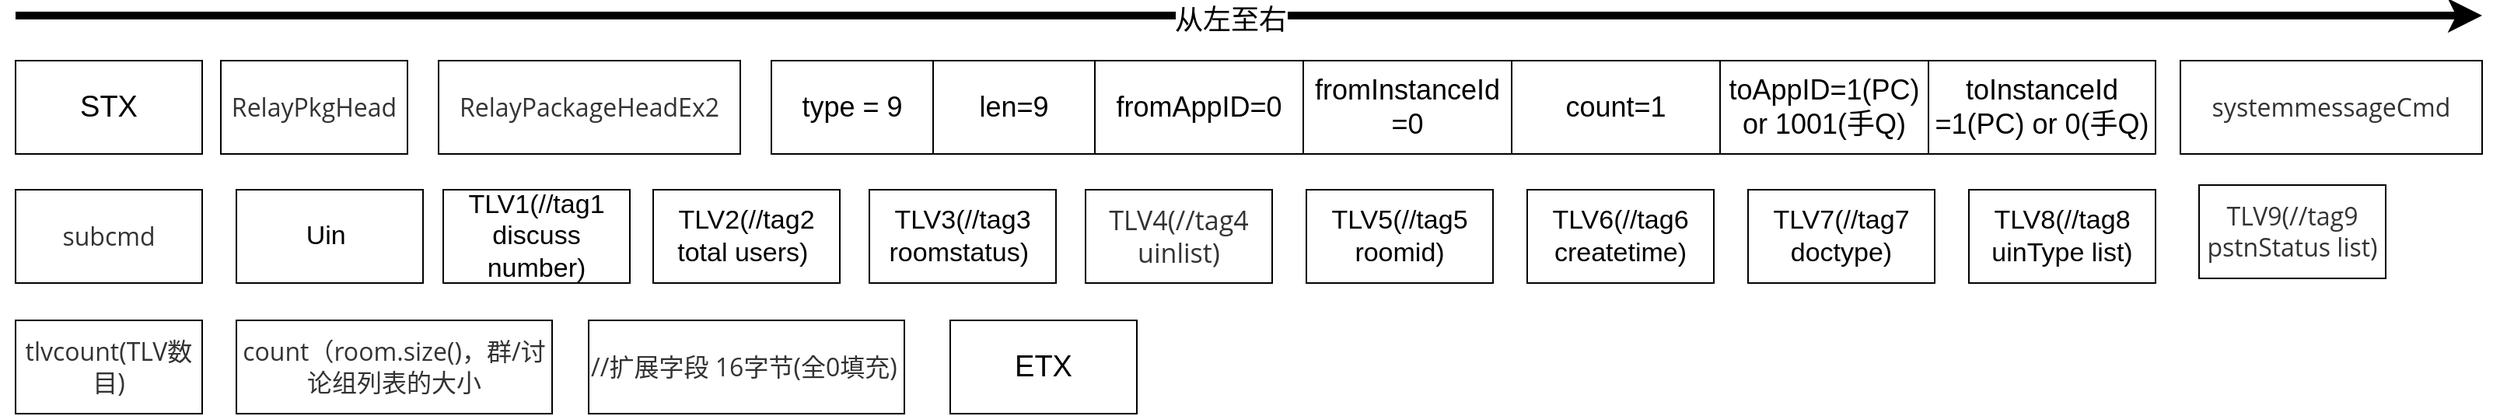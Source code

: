 <mxfile version="20.0.4" type="github">
  <diagram id="cP0rQfL6RXHf_kGVY2SV" name="Page-1">
    <mxGraphModel dx="2224" dy="965" grid="0" gridSize="10" guides="1" tooltips="1" connect="1" arrows="1" fold="1" page="0" pageScale="1" pageWidth="827" pageHeight="1169" math="0" shadow="0">
      <root>
        <mxCell id="0" />
        <mxCell id="1" parent="0" />
        <mxCell id="_FS9Z-u7S_txMD6Rpw7N-1" value="&lt;font style=&quot;font-size: 19px;&quot;&gt;STX&lt;/font&gt;" style="rounded=0;whiteSpace=wrap;html=1;" vertex="1" parent="1">
          <mxGeometry x="-117" y="184" width="120" height="60" as="geometry" />
        </mxCell>
        <mxCell id="_FS9Z-u7S_txMD6Rpw7N-4" value="&lt;span style=&quot;text-align: start; color: rgb(51, 51, 51); font-family: &amp;quot;Open Sans&amp;quot;, &amp;quot;Clear Sans&amp;quot;, &amp;quot;Helvetica Neue&amp;quot;, Helvetica, Arial, &amp;quot;Segoe UI Emoji&amp;quot;, sans-serif; font-size: 16px; orphans: 4;&quot;&gt;RelayPkgHead&lt;/span&gt;" style="rounded=0;whiteSpace=wrap;html=1;" vertex="1" parent="1">
          <mxGeometry x="15" y="184" width="120" height="60" as="geometry" />
        </mxCell>
        <mxCell id="_FS9Z-u7S_txMD6Rpw7N-5" value="&lt;span style=&quot;color: rgb(51, 51, 51); font-family: &amp;quot;Open Sans&amp;quot;, &amp;quot;Clear Sans&amp;quot;, &amp;quot;Helvetica Neue&amp;quot;, Helvetica, Arial, &amp;quot;Segoe UI Emoji&amp;quot;, sans-serif; font-size: 16px; orphans: 4; text-align: left;&quot;&gt;RelayPackageHeadEx2&lt;/span&gt;" style="rounded=0;whiteSpace=wrap;html=1;" vertex="1" parent="1">
          <mxGeometry x="155" y="184" width="194" height="60" as="geometry" />
        </mxCell>
        <mxCell id="_FS9Z-u7S_txMD6Rpw7N-6" value="&lt;font style=&quot;font-size: 18px;&quot;&gt;len=9&lt;/font&gt;" style="rounded=0;whiteSpace=wrap;html=1;" vertex="1" parent="1">
          <mxGeometry x="473" y="184" width="104" height="60" as="geometry" />
        </mxCell>
        <mxCell id="_FS9Z-u7S_txMD6Rpw7N-9" value="&lt;font style=&quot;font-size: 18px;&quot;&gt;type = 9&lt;/font&gt;" style="rounded=0;whiteSpace=wrap;html=1;" vertex="1" parent="1">
          <mxGeometry x="369" y="184" width="104" height="60" as="geometry" />
        </mxCell>
        <mxCell id="_FS9Z-u7S_txMD6Rpw7N-10" value="&lt;font style=&quot;font-size: 18px;&quot;&gt;fromAppID=0&lt;/font&gt;" style="rounded=0;whiteSpace=wrap;html=1;" vertex="1" parent="1">
          <mxGeometry x="577" y="184" width="134" height="60" as="geometry" />
        </mxCell>
        <mxCell id="_FS9Z-u7S_txMD6Rpw7N-11" value="&lt;font style=&quot;font-size: 18px;&quot;&gt;fromInstanceId&lt;br&gt;=0&lt;/font&gt;" style="rounded=0;whiteSpace=wrap;html=1;" vertex="1" parent="1">
          <mxGeometry x="711" y="184" width="134" height="60" as="geometry" />
        </mxCell>
        <mxCell id="_FS9Z-u7S_txMD6Rpw7N-12" value="&lt;span style=&quot;font-size: 18px;&quot;&gt;count=1&lt;/span&gt;" style="rounded=0;whiteSpace=wrap;html=1;" vertex="1" parent="1">
          <mxGeometry x="845" y="184" width="134" height="60" as="geometry" />
        </mxCell>
        <mxCell id="_FS9Z-u7S_txMD6Rpw7N-13" value="&lt;font style=&quot;font-size: 18px;&quot;&gt;toAppID=1(PC) or 1001(手Q)&lt;/font&gt;" style="rounded=0;whiteSpace=wrap;html=1;" vertex="1" parent="1">
          <mxGeometry x="979" y="184" width="134" height="60" as="geometry" />
        </mxCell>
        <mxCell id="_FS9Z-u7S_txMD6Rpw7N-14" value="&lt;font style=&quot;font-size: 18px;&quot;&gt;toInstanceId&lt;br&gt;=1(PC) or 0(手Q)&lt;/font&gt;" style="rounded=0;whiteSpace=wrap;html=1;" vertex="1" parent="1">
          <mxGeometry x="1113" y="184" width="146" height="60" as="geometry" />
        </mxCell>
        <mxCell id="_FS9Z-u7S_txMD6Rpw7N-15" value="" style="endArrow=classic;html=1;rounded=0;fontSize=18;strokeWidth=5;" edge="1" parent="1">
          <mxGeometry width="50" height="50" relative="1" as="geometry">
            <mxPoint x="-117" y="155" as="sourcePoint" />
            <mxPoint x="1469" y="155" as="targetPoint" />
          </mxGeometry>
        </mxCell>
        <mxCell id="_FS9Z-u7S_txMD6Rpw7N-17" value="从左至右" style="edgeLabel;html=1;align=center;verticalAlign=middle;resizable=0;points=[];fontSize=18;" vertex="1" connectable="0" parent="_FS9Z-u7S_txMD6Rpw7N-15">
          <mxGeometry x="-0.016" y="-3" relative="1" as="geometry">
            <mxPoint as="offset" />
          </mxGeometry>
        </mxCell>
        <mxCell id="_FS9Z-u7S_txMD6Rpw7N-19" value="&lt;span style=&quot;color: rgb(51, 51, 51); font-family: &amp;quot;Open Sans&amp;quot;, &amp;quot;Clear Sans&amp;quot;, &amp;quot;Helvetica Neue&amp;quot;, Helvetica, Arial, &amp;quot;Segoe UI Emoji&amp;quot;, sans-serif; font-size: 16px; orphans: 4; text-align: left;&quot;&gt;systemmessageCmd&lt;/span&gt;" style="rounded=0;whiteSpace=wrap;html=1;" vertex="1" parent="1">
          <mxGeometry x="1275" y="184" width="194" height="60" as="geometry" />
        </mxCell>
        <mxCell id="_FS9Z-u7S_txMD6Rpw7N-21" value="&lt;span style=&quot;color: rgb(51, 51, 51); font-family: &amp;quot;Open Sans&amp;quot;, &amp;quot;Clear Sans&amp;quot;, &amp;quot;Helvetica Neue&amp;quot;, Helvetica, Arial, &amp;quot;Segoe UI Emoji&amp;quot;, sans-serif; font-size: 16px; orphans: 4; text-align: left;&quot;&gt;subcmd &lt;/span&gt;" style="rounded=0;whiteSpace=wrap;html=1;" vertex="1" parent="1">
          <mxGeometry x="-117" y="267" width="120" height="60" as="geometry" />
        </mxCell>
        <mxCell id="_FS9Z-u7S_txMD6Rpw7N-22" value="&lt;font style=&quot;font-size: 17px;&quot;&gt;Uin&amp;nbsp;&lt;/font&gt;" style="rounded=0;whiteSpace=wrap;html=1;" vertex="1" parent="1">
          <mxGeometry x="25" y="267" width="120" height="60" as="geometry" />
        </mxCell>
        <mxCell id="_FS9Z-u7S_txMD6Rpw7N-24" value="&lt;font style=&quot;font-size: 17px;&quot;&gt;TLV1(//tag1 discuss number)&lt;/font&gt;" style="rounded=0;whiteSpace=wrap;html=1;" vertex="1" parent="1">
          <mxGeometry x="158" y="267" width="120" height="60" as="geometry" />
        </mxCell>
        <mxCell id="_FS9Z-u7S_txMD6Rpw7N-25" value="&lt;font style=&quot;font-size: 17px;&quot;&gt;TLV2(//tag2 total users)&amp;nbsp;&lt;/font&gt;" style="rounded=0;whiteSpace=wrap;html=1;" vertex="1" parent="1">
          <mxGeometry x="293" y="267" width="120" height="60" as="geometry" />
        </mxCell>
        <mxCell id="_FS9Z-u7S_txMD6Rpw7N-30" value="&lt;font style=&quot;font-size: 17px;&quot;&gt;TLV3(//tag3 roomstatus)&amp;nbsp;&lt;/font&gt;" style="rounded=0;whiteSpace=wrap;html=1;" vertex="1" parent="1">
          <mxGeometry x="432" y="267" width="120" height="60" as="geometry" />
        </mxCell>
        <mxCell id="_FS9Z-u7S_txMD6Rpw7N-31" value="&lt;span style=&quot;color: rgb(51, 51, 51); font-family: &amp;quot;Open Sans&amp;quot;, &amp;quot;Clear Sans&amp;quot;, &amp;quot;Helvetica Neue&amp;quot;, Helvetica, Arial, &amp;quot;Segoe UI Emoji&amp;quot;, sans-serif; orphans: 4; text-align: left;&quot;&gt;&lt;font style=&quot;font-size: 17px;&quot;&gt; TLV4(//tag4 uinlist)&lt;/font&gt;&lt;/span&gt;" style="rounded=0;whiteSpace=wrap;html=1;" vertex="1" parent="1">
          <mxGeometry x="571" y="267" width="120" height="60" as="geometry" />
        </mxCell>
        <mxCell id="_FS9Z-u7S_txMD6Rpw7N-32" value="&lt;font style=&quot;font-size: 17px;&quot;&gt;TLV5(//tag5 roomid)&lt;/font&gt;" style="rounded=0;whiteSpace=wrap;html=1;" vertex="1" parent="1">
          <mxGeometry x="713" y="267" width="120" height="60" as="geometry" />
        </mxCell>
        <mxCell id="_FS9Z-u7S_txMD6Rpw7N-33" value="&lt;font style=&quot;font-size: 17px;&quot;&gt;TLV6(//tag6 createtime)&lt;/font&gt;" style="rounded=0;whiteSpace=wrap;html=1;" vertex="1" parent="1">
          <mxGeometry x="855" y="267" width="120" height="60" as="geometry" />
        </mxCell>
        <mxCell id="_FS9Z-u7S_txMD6Rpw7N-34" value="&lt;font style=&quot;font-size: 17px;&quot;&gt;TLV7(//tag7 doctype)&lt;/font&gt;" style="rounded=0;whiteSpace=wrap;html=1;" vertex="1" parent="1">
          <mxGeometry x="997" y="267" width="120" height="60" as="geometry" />
        </mxCell>
        <mxCell id="_FS9Z-u7S_txMD6Rpw7N-35" value="&lt;font style=&quot;font-size: 17px;&quot;&gt;TLV8(//tag8 uinType list)&lt;/font&gt;" style="rounded=0;whiteSpace=wrap;html=1;" vertex="1" parent="1">
          <mxGeometry x="1139" y="267" width="120" height="60" as="geometry" />
        </mxCell>
        <mxCell id="_FS9Z-u7S_txMD6Rpw7N-36" value="&lt;span style=&quot;color: rgb(51, 51, 51); font-family: &amp;quot;Open Sans&amp;quot;, &amp;quot;Clear Sans&amp;quot;, &amp;quot;Helvetica Neue&amp;quot;, Helvetica, Arial, &amp;quot;Segoe UI Emoji&amp;quot;, sans-serif; font-size: 16px; orphans: 4; text-align: left;&quot;&gt;TLV9(//tag9 pstnStatus list)&lt;/span&gt;" style="rounded=0;whiteSpace=wrap;html=1;" vertex="1" parent="1">
          <mxGeometry x="1287" y="264" width="120" height="60" as="geometry" />
        </mxCell>
        <mxCell id="_FS9Z-u7S_txMD6Rpw7N-37" value="&lt;div style=&quot;orphans: 4;&quot;&gt;&lt;span style=&quot;background-color: initial; font-size: 16px;&quot;&gt;&lt;font face=&quot;Open Sans, Clear Sans, Helvetica Neue, Helvetica, Arial, Segoe UI Emoji, sans-serif&quot; color=&quot;#333333&quot;&gt;tlvcount(TLV数目)&lt;/font&gt;&lt;/span&gt;&lt;/div&gt;" style="rounded=0;whiteSpace=wrap;html=1;align=center;" vertex="1" parent="1">
          <mxGeometry x="-117" y="351" width="120" height="60" as="geometry" />
        </mxCell>
        <mxCell id="_FS9Z-u7S_txMD6Rpw7N-38" value="&lt;div style=&quot;orphans: 4;&quot;&gt;&lt;span style=&quot;color: rgb(51, 51, 51); font-family: &amp;quot;Open Sans&amp;quot;, &amp;quot;Clear Sans&amp;quot;, &amp;quot;Helvetica Neue&amp;quot;, Helvetica, Arial, &amp;quot;Segoe UI Emoji&amp;quot;, sans-serif; font-size: 16px; text-align: left;&quot;&gt;count（room.size()，群/讨论组列表的大小&lt;/span&gt;&lt;br&gt;&lt;/div&gt;" style="rounded=0;whiteSpace=wrap;html=1;align=center;" vertex="1" parent="1">
          <mxGeometry x="25" y="351" width="203" height="60" as="geometry" />
        </mxCell>
        <mxCell id="_FS9Z-u7S_txMD6Rpw7N-39" value="&lt;div style=&quot;text-align: left;&quot;&gt;&lt;font face=&quot;Open Sans, Clear Sans, Helvetica Neue, Helvetica, Arial, Segoe UI Emoji, sans-serif&quot; color=&quot;#333333&quot;&gt;&lt;span style=&quot;font-size: 16px;&quot;&gt;//扩展字段 16字节(全0填充)&amp;nbsp;&lt;/span&gt;&lt;/font&gt;&lt;br&gt;&lt;/div&gt;" style="rounded=0;whiteSpace=wrap;html=1;align=center;" vertex="1" parent="1">
          <mxGeometry x="251.5" y="351" width="203" height="60" as="geometry" />
        </mxCell>
        <mxCell id="_FS9Z-u7S_txMD6Rpw7N-41" value="&lt;font style=&quot;font-size: 19px;&quot;&gt;ETX&lt;/font&gt;" style="rounded=0;whiteSpace=wrap;html=1;" vertex="1" parent="1">
          <mxGeometry x="484" y="351" width="120" height="60" as="geometry" />
        </mxCell>
      </root>
    </mxGraphModel>
  </diagram>
</mxfile>
